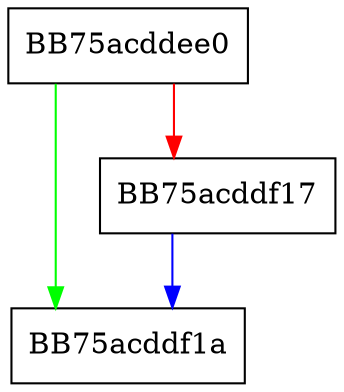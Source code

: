 digraph GUIDToString {
  node [shape="box"];
  graph [splines=ortho];
  BB75acddee0 -> BB75acddf1a [color="green"];
  BB75acddee0 -> BB75acddf17 [color="red"];
  BB75acddf17 -> BB75acddf1a [color="blue"];
}